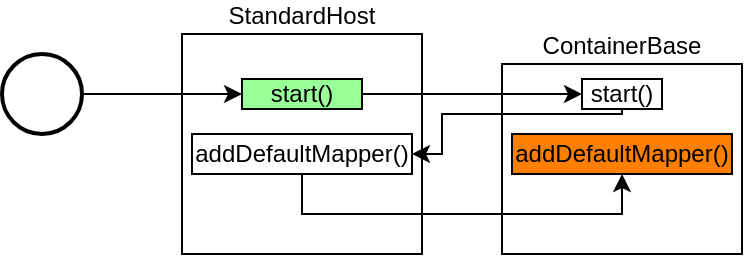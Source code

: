 <mxfile version="21.6.9" type="github">
  <diagram name="Page-1" id="gcVTEQX3HFVfi4gLo5l2">
    <mxGraphModel dx="600" dy="328" grid="1" gridSize="10" guides="1" tooltips="1" connect="1" arrows="1" fold="1" page="1" pageScale="1" pageWidth="583" pageHeight="827" math="0" shadow="0">
      <root>
        <mxCell id="0" />
        <mxCell id="1" parent="0" />
        <mxCell id="KzSYD4Sz_hg-NSaklamx-19" value="ContainerBase" style="rounded=0;whiteSpace=wrap;html=1;labelPosition=center;verticalLabelPosition=top;align=center;verticalAlign=bottom;" vertex="1" parent="1">
          <mxGeometry x="260" y="85" width="120" height="95" as="geometry" />
        </mxCell>
        <mxCell id="KzSYD4Sz_hg-NSaklamx-15" value="StandardHost" style="rounded=0;whiteSpace=wrap;html=1;labelPosition=center;verticalLabelPosition=top;align=center;verticalAlign=bottom;" vertex="1" parent="1">
          <mxGeometry x="100" y="70" width="120" height="110" as="geometry" />
        </mxCell>
        <mxCell id="KzSYD4Sz_hg-NSaklamx-21" style="edgeStyle=orthogonalEdgeStyle;rounded=0;orthogonalLoop=1;jettySize=auto;html=1;exitX=1;exitY=0.5;exitDx=0;exitDy=0;entryX=0;entryY=0.5;entryDx=0;entryDy=0;" edge="1" parent="1" source="KzSYD4Sz_hg-NSaklamx-16" target="KzSYD4Sz_hg-NSaklamx-20">
          <mxGeometry relative="1" as="geometry" />
        </mxCell>
        <mxCell id="KzSYD4Sz_hg-NSaklamx-16" value="start()" style="text;html=1;strokeColor=default;fillColor=#99FF99;align=center;verticalAlign=middle;whiteSpace=wrap;rounded=0;" vertex="1" parent="1">
          <mxGeometry x="130" y="92.5" width="60" height="15" as="geometry" />
        </mxCell>
        <mxCell id="KzSYD4Sz_hg-NSaklamx-17" value="" style="endArrow=classic;html=1;rounded=0;entryX=0;entryY=0.5;entryDx=0;entryDy=0;" edge="1" parent="1" source="KzSYD4Sz_hg-NSaklamx-18" target="KzSYD4Sz_hg-NSaklamx-16">
          <mxGeometry width="50" height="50" relative="1" as="geometry">
            <mxPoint x="40" y="100" as="sourcePoint" />
            <mxPoint x="80" y="100" as="targetPoint" />
          </mxGeometry>
        </mxCell>
        <mxCell id="KzSYD4Sz_hg-NSaklamx-18" value="" style="strokeWidth=2;html=1;shape=mxgraph.flowchart.start_2;whiteSpace=wrap;" vertex="1" parent="1">
          <mxGeometry x="10" y="80" width="40" height="40" as="geometry" />
        </mxCell>
        <mxCell id="KzSYD4Sz_hg-NSaklamx-23" style="edgeStyle=orthogonalEdgeStyle;rounded=0;orthogonalLoop=1;jettySize=auto;html=1;entryX=1;entryY=0.5;entryDx=0;entryDy=0;exitX=0.5;exitY=1;exitDx=0;exitDy=0;" edge="1" parent="1" source="KzSYD4Sz_hg-NSaklamx-20" target="KzSYD4Sz_hg-NSaklamx-22">
          <mxGeometry relative="1" as="geometry">
            <Array as="points">
              <mxPoint x="320" y="110" />
              <mxPoint x="230" y="110" />
              <mxPoint x="230" y="130" />
            </Array>
          </mxGeometry>
        </mxCell>
        <mxCell id="KzSYD4Sz_hg-NSaklamx-20" value="start()" style="text;html=1;strokeColor=default;fillColor=none;align=center;verticalAlign=middle;whiteSpace=wrap;rounded=0;" vertex="1" parent="1">
          <mxGeometry x="300" y="92.5" width="40" height="15" as="geometry" />
        </mxCell>
        <mxCell id="KzSYD4Sz_hg-NSaklamx-25" style="edgeStyle=orthogonalEdgeStyle;rounded=0;orthogonalLoop=1;jettySize=auto;html=1;exitX=0.5;exitY=1;exitDx=0;exitDy=0;entryX=0.5;entryY=1;entryDx=0;entryDy=0;" edge="1" parent="1" source="KzSYD4Sz_hg-NSaklamx-22" target="KzSYD4Sz_hg-NSaklamx-24">
          <mxGeometry relative="1" as="geometry" />
        </mxCell>
        <mxCell id="KzSYD4Sz_hg-NSaklamx-22" value="addDefaultMapper()" style="text;html=1;strokeColor=default;fillColor=none;align=center;verticalAlign=middle;whiteSpace=wrap;rounded=0;" vertex="1" parent="1">
          <mxGeometry x="105" y="120" width="110" height="20" as="geometry" />
        </mxCell>
        <mxCell id="KzSYD4Sz_hg-NSaklamx-24" value="addDefaultMapper()" style="text;html=1;strokeColor=default;fillColor=#FF8000;align=center;verticalAlign=middle;whiteSpace=wrap;rounded=0;" vertex="1" parent="1">
          <mxGeometry x="265" y="120" width="110" height="20" as="geometry" />
        </mxCell>
      </root>
    </mxGraphModel>
  </diagram>
</mxfile>
